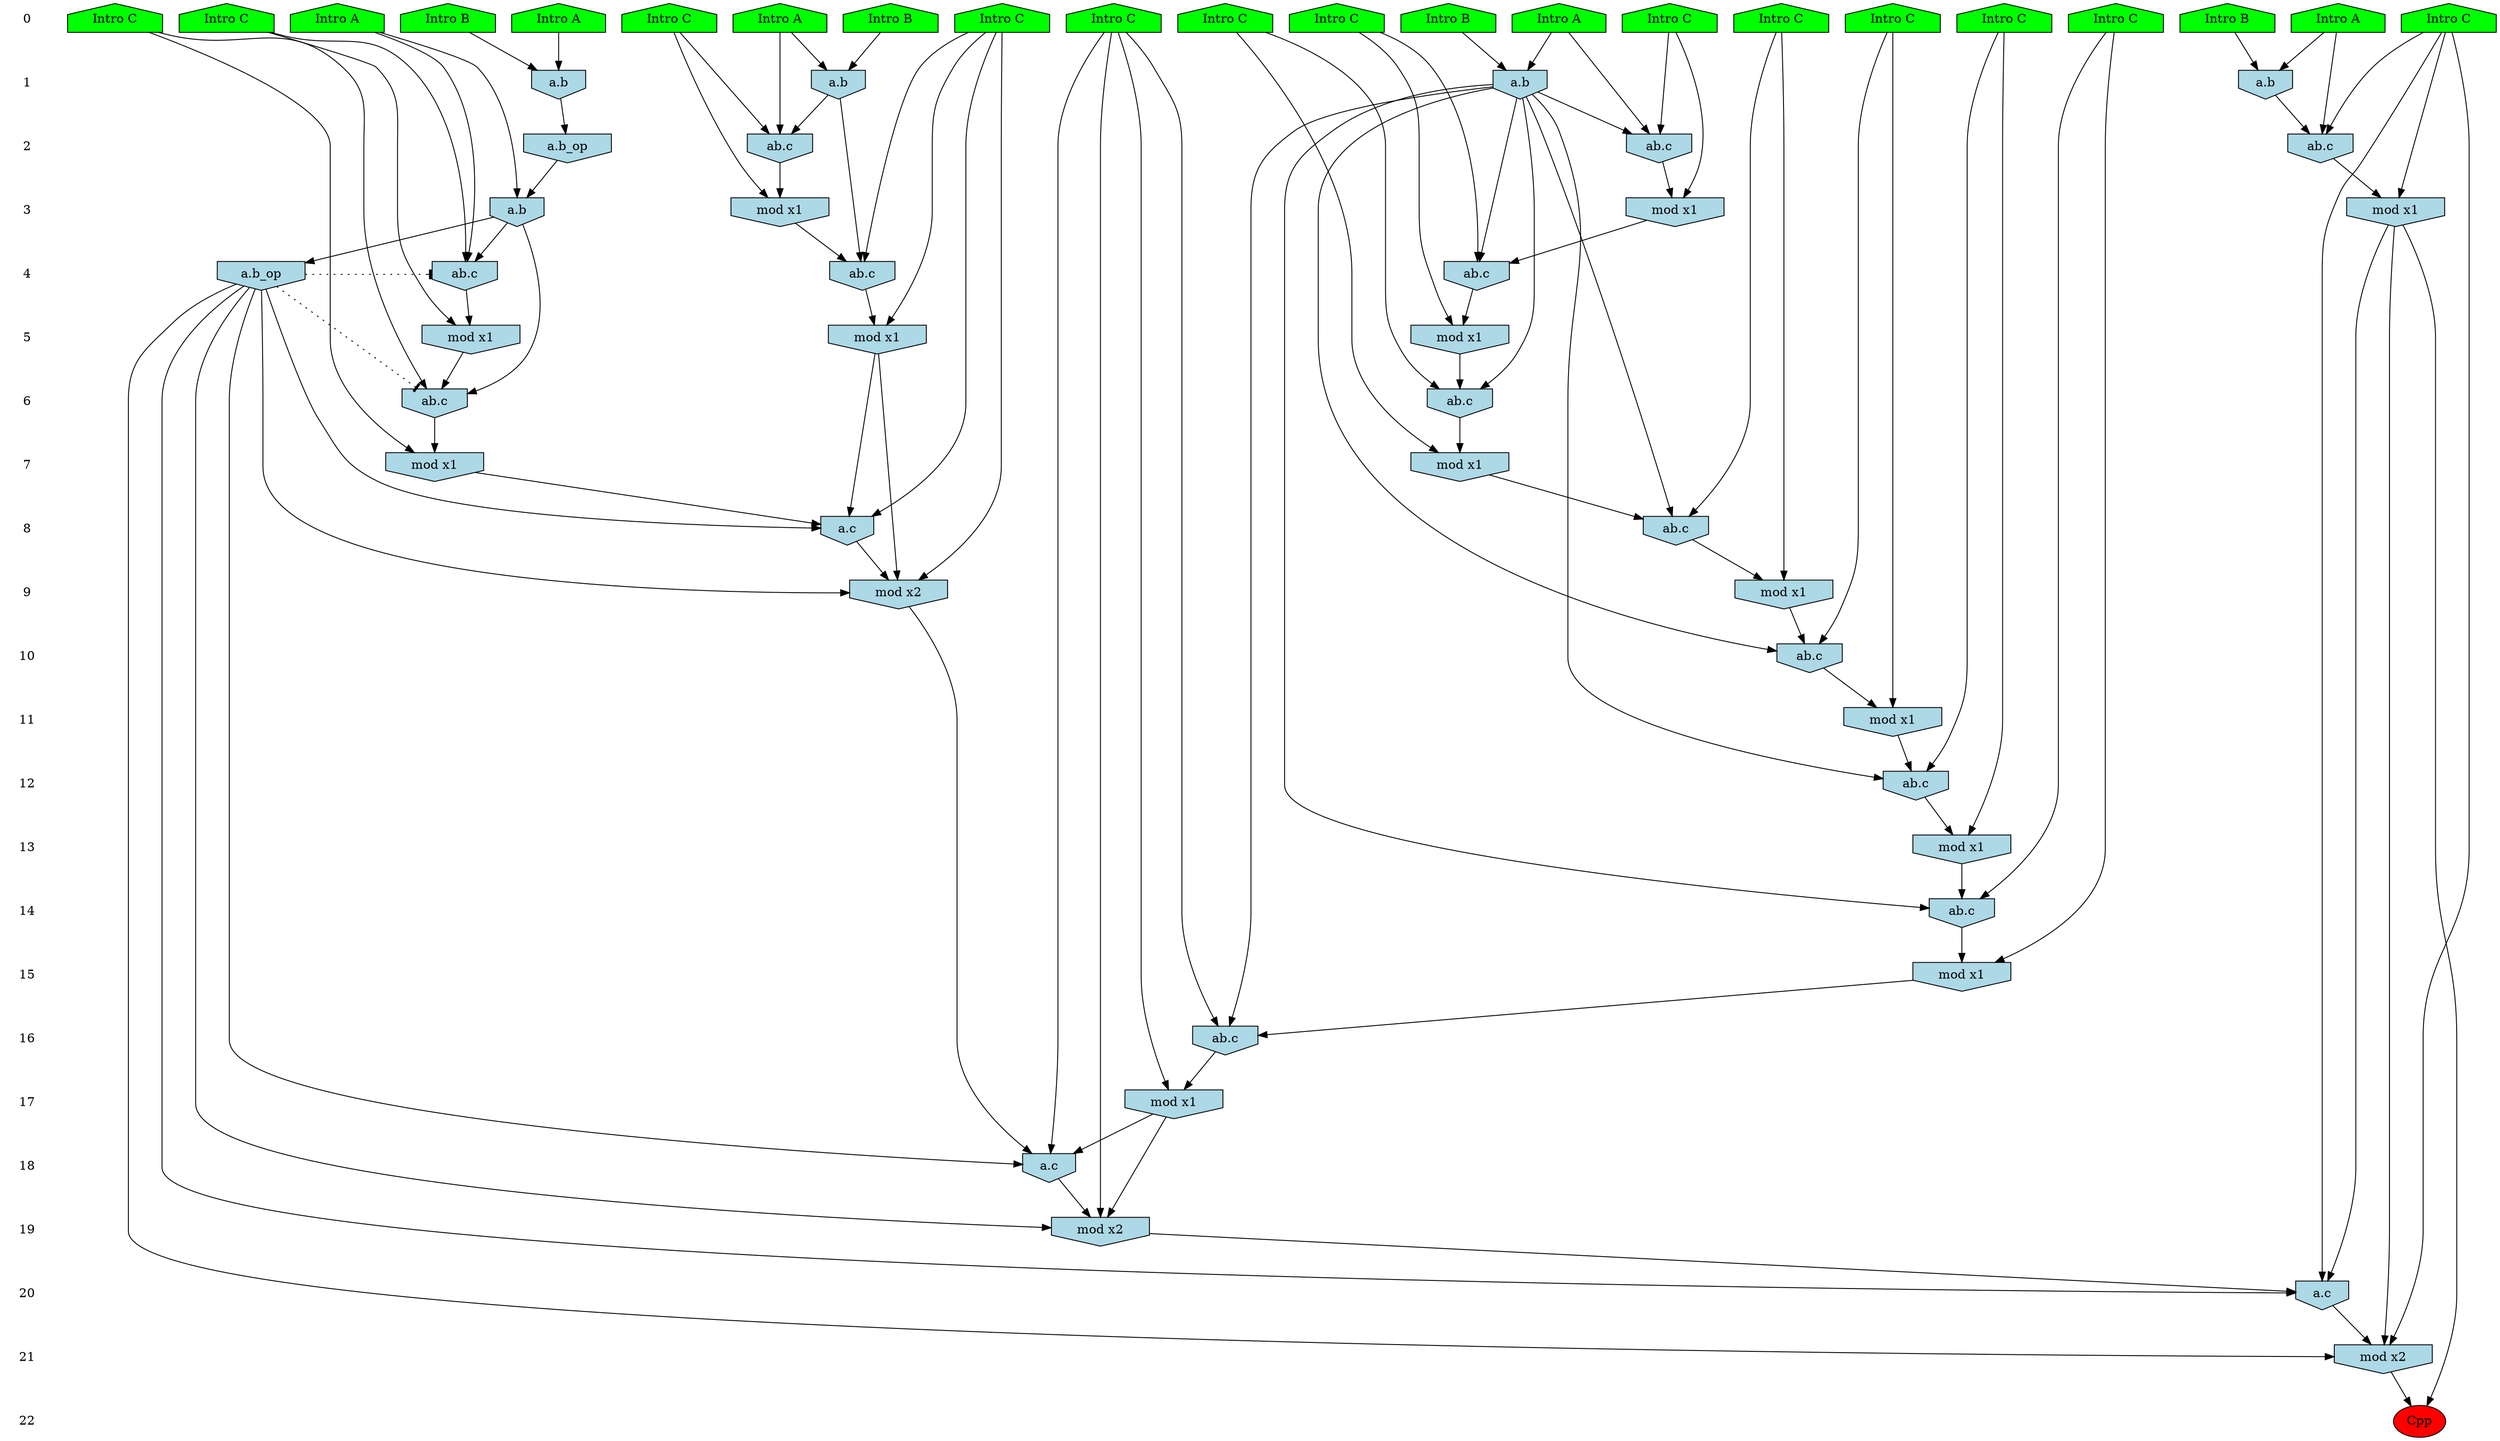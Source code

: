 /* Compression of 1 causal flows obtained in average at 1.813651E+01 t.u */
/* Compressed causal flows were: [3243] */
digraph G{
 ranksep=.5 ; 
{ rank = same ; "0" [shape=plaintext] ; node_1 [label ="Intro A", shape=house, style=filled, fillcolor=green] ;
node_2 [label ="Intro A", shape=house, style=filled, fillcolor=green] ;
node_3 [label ="Intro A", shape=house, style=filled, fillcolor=green] ;
node_4 [label ="Intro B", shape=house, style=filled, fillcolor=green] ;
node_5 [label ="Intro B", shape=house, style=filled, fillcolor=green] ;
node_6 [label ="Intro B", shape=house, style=filled, fillcolor=green] ;
node_7 [label ="Intro B", shape=house, style=filled, fillcolor=green] ;
node_8 [label ="Intro A", shape=house, style=filled, fillcolor=green] ;
node_9 [label ="Intro A", shape=house, style=filled, fillcolor=green] ;
node_10 [label ="Intro C", shape=house, style=filled, fillcolor=green] ;
node_11 [label ="Intro C", shape=house, style=filled, fillcolor=green] ;
node_12 [label ="Intro C", shape=house, style=filled, fillcolor=green] ;
node_13 [label ="Intro C", shape=house, style=filled, fillcolor=green] ;
node_14 [label ="Intro C", shape=house, style=filled, fillcolor=green] ;
node_15 [label ="Intro C", shape=house, style=filled, fillcolor=green] ;
node_16 [label ="Intro C", shape=house, style=filled, fillcolor=green] ;
node_17 [label ="Intro C", shape=house, style=filled, fillcolor=green] ;
node_18 [label ="Intro C", shape=house, style=filled, fillcolor=green] ;
node_19 [label ="Intro C", shape=house, style=filled, fillcolor=green] ;
node_20 [label ="Intro C", shape=house, style=filled, fillcolor=green] ;
node_21 [label ="Intro C", shape=house, style=filled, fillcolor=green] ;
node_22 [label ="Intro C", shape=house, style=filled, fillcolor=green] ;
}
{ rank = same ; "1" [shape=plaintext] ; node_23 [label="a.b", shape=invhouse, style=filled, fillcolor = lightblue] ;
node_25 [label="a.b", shape=invhouse, style=filled, fillcolor = lightblue] ;
node_32 [label="a.b", shape=invhouse, style=filled, fillcolor = lightblue] ;
node_39 [label="a.b", shape=invhouse, style=filled, fillcolor = lightblue] ;
}
{ rank = same ; "2" [shape=plaintext] ; node_24 [label="a.b_op", shape=invhouse, style=filled, fillcolor = lightblue] ;
node_26 [label="ab.c", shape=invhouse, style=filled, fillcolor = lightblue] ;
node_35 [label="ab.c", shape=invhouse, style=filled, fillcolor = lightblue] ;
node_42 [label="ab.c", shape=invhouse, style=filled, fillcolor = lightblue] ;
}
{ rank = same ; "3" [shape=plaintext] ; node_27 [label="mod x1", shape=invhouse, style=filled, fillcolor = lightblue] ;
node_29 [label="a.b", shape=invhouse, style=filled, fillcolor = lightblue] ;
node_36 [label="mod x1", shape=invhouse, style=filled, fillcolor = lightblue] ;
node_44 [label="mod x1", shape=invhouse, style=filled, fillcolor = lightblue] ;
}
{ rank = same ; "4" [shape=plaintext] ; node_28 [label="ab.c", shape=invhouse, style=filled, fillcolor = lightblue] ;
node_33 [label="ab.c", shape=invhouse, style=filled, fillcolor = lightblue] ;
node_38 [label="ab.c", shape=invhouse, style=filled, fillcolor = lightblue] ;
node_45 [label="a.b_op", shape=invhouse, style=filled, fillcolor = lightblue] ;
}
{ rank = same ; "5" [shape=plaintext] ; node_30 [label="mod x1", shape=invhouse, style=filled, fillcolor = lightblue] ;
node_37 [label="mod x1", shape=invhouse, style=filled, fillcolor = lightblue] ;
node_41 [label="mod x1", shape=invhouse, style=filled, fillcolor = lightblue] ;
}
{ rank = same ; "6" [shape=plaintext] ; node_31 [label="ab.c", shape=invhouse, style=filled, fillcolor = lightblue] ;
node_40 [label="ab.c", shape=invhouse, style=filled, fillcolor = lightblue] ;
}
{ rank = same ; "7" [shape=plaintext] ; node_34 [label="mod x1", shape=invhouse, style=filled, fillcolor = lightblue] ;
node_43 [label="mod x1", shape=invhouse, style=filled, fillcolor = lightblue] ;
}
{ rank = same ; "8" [shape=plaintext] ; node_46 [label="ab.c", shape=invhouse, style=filled, fillcolor = lightblue] ;
node_50 [label="a.c", shape=invhouse, style=filled, fillcolor = lightblue] ;
}
{ rank = same ; "9" [shape=plaintext] ; node_47 [label="mod x1", shape=invhouse, style=filled, fillcolor = lightblue] ;
node_52 [label="mod x2", shape=invhouse, style=filled, fillcolor = lightblue] ;
}
{ rank = same ; "10" [shape=plaintext] ; node_48 [label="ab.c", shape=invhouse, style=filled, fillcolor = lightblue] ;
}
{ rank = same ; "11" [shape=plaintext] ; node_49 [label="mod x1", shape=invhouse, style=filled, fillcolor = lightblue] ;
}
{ rank = same ; "12" [shape=plaintext] ; node_51 [label="ab.c", shape=invhouse, style=filled, fillcolor = lightblue] ;
}
{ rank = same ; "13" [shape=plaintext] ; node_53 [label="mod x1", shape=invhouse, style=filled, fillcolor = lightblue] ;
}
{ rank = same ; "14" [shape=plaintext] ; node_54 [label="ab.c", shape=invhouse, style=filled, fillcolor = lightblue] ;
}
{ rank = same ; "15" [shape=plaintext] ; node_55 [label="mod x1", shape=invhouse, style=filled, fillcolor = lightblue] ;
}
{ rank = same ; "16" [shape=plaintext] ; node_56 [label="ab.c", shape=invhouse, style=filled, fillcolor = lightblue] ;
}
{ rank = same ; "17" [shape=plaintext] ; node_57 [label="mod x1", shape=invhouse, style=filled, fillcolor = lightblue] ;
}
{ rank = same ; "18" [shape=plaintext] ; node_58 [label="a.c", shape=invhouse, style=filled, fillcolor = lightblue] ;
}
{ rank = same ; "19" [shape=plaintext] ; node_59 [label="mod x2", shape=invhouse, style=filled, fillcolor = lightblue] ;
}
{ rank = same ; "20" [shape=plaintext] ; node_60 [label="a.c", shape=invhouse, style=filled, fillcolor = lightblue] ;
}
{ rank = same ; "21" [shape=plaintext] ; node_61 [label="mod x2", shape=invhouse, style=filled, fillcolor = lightblue] ;
}
{ rank = same ; "22" [shape=plaintext] ; node_62 [label ="Cpp", style=filled, fillcolor=red] ;
}
"0" -> "1" [style="invis"]; 
"1" -> "2" [style="invis"]; 
"2" -> "3" [style="invis"]; 
"3" -> "4" [style="invis"]; 
"4" -> "5" [style="invis"]; 
"5" -> "6" [style="invis"]; 
"6" -> "7" [style="invis"]; 
"7" -> "8" [style="invis"]; 
"8" -> "9" [style="invis"]; 
"9" -> "10" [style="invis"]; 
"10" -> "11" [style="invis"]; 
"11" -> "12" [style="invis"]; 
"12" -> "13" [style="invis"]; 
"13" -> "14" [style="invis"]; 
"14" -> "15" [style="invis"]; 
"15" -> "16" [style="invis"]; 
"16" -> "17" [style="invis"]; 
"17" -> "18" [style="invis"]; 
"18" -> "19" [style="invis"]; 
"19" -> "20" [style="invis"]; 
"20" -> "21" [style="invis"]; 
"21" -> "22" [style="invis"]; 
node_5 -> node_23
node_9 -> node_23
node_23 -> node_24
node_1 -> node_25
node_7 -> node_25
node_1 -> node_26
node_18 -> node_26
node_25 -> node_26
node_18 -> node_27
node_26 -> node_27
node_13 -> node_28
node_25 -> node_28
node_27 -> node_28
node_2 -> node_29
node_24 -> node_29
node_13 -> node_30
node_28 -> node_30
node_11 -> node_31
node_25 -> node_31
node_30 -> node_31
node_3 -> node_32
node_4 -> node_32
node_2 -> node_33
node_20 -> node_33
node_29 -> node_33
node_11 -> node_34
node_31 -> node_34
node_3 -> node_35
node_17 -> node_35
node_32 -> node_35
node_17 -> node_36
node_35 -> node_36
node_20 -> node_37
node_33 -> node_37
node_19 -> node_38
node_32 -> node_38
node_36 -> node_38
node_6 -> node_39
node_8 -> node_39
node_12 -> node_40
node_29 -> node_40
node_37 -> node_40
node_19 -> node_41
node_38 -> node_41
node_8 -> node_42
node_10 -> node_42
node_39 -> node_42
node_12 -> node_43
node_40 -> node_43
node_10 -> node_44
node_42 -> node_44
node_29 -> node_45
node_16 -> node_46
node_25 -> node_46
node_34 -> node_46
node_16 -> node_47
node_46 -> node_47
node_14 -> node_48
node_25 -> node_48
node_47 -> node_48
node_14 -> node_49
node_48 -> node_49
node_19 -> node_50
node_41 -> node_50
node_43 -> node_50
node_45 -> node_50
node_21 -> node_51
node_25 -> node_51
node_49 -> node_51
node_19 -> node_52
node_41 -> node_52
node_45 -> node_52
node_50 -> node_52
node_21 -> node_53
node_51 -> node_53
node_15 -> node_54
node_25 -> node_54
node_53 -> node_54
node_15 -> node_55
node_54 -> node_55
node_22 -> node_56
node_25 -> node_56
node_55 -> node_56
node_22 -> node_57
node_56 -> node_57
node_22 -> node_58
node_45 -> node_58
node_52 -> node_58
node_57 -> node_58
node_22 -> node_59
node_45 -> node_59
node_57 -> node_59
node_58 -> node_59
node_10 -> node_60
node_44 -> node_60
node_45 -> node_60
node_59 -> node_60
node_10 -> node_61
node_44 -> node_61
node_45 -> node_61
node_60 -> node_61
node_44 -> node_62
node_61 -> node_62
node_45 -> node_40 [style=dotted, arrowhead = tee] 
node_45 -> node_33 [style=dotted, arrowhead = tee] 
}
/*
 Dot generation time: 0.000256
*/